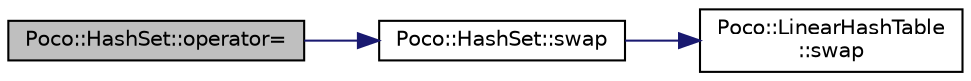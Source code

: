 digraph "Poco::HashSet::operator="
{
 // LATEX_PDF_SIZE
  edge [fontname="Helvetica",fontsize="10",labelfontname="Helvetica",labelfontsize="10"];
  node [fontname="Helvetica",fontsize="10",shape=record];
  rankdir="LR";
  Node1 [label="Poco::HashSet::operator=",height=0.2,width=0.4,color="black", fillcolor="grey75", style="filled", fontcolor="black",tooltip="Assigns another HashSet."];
  Node1 -> Node2 [color="midnightblue",fontsize="10",style="solid"];
  Node2 [label="Poco::HashSet::swap",height=0.2,width=0.4,color="black", fillcolor="white", style="filled",URL="$classPoco_1_1HashSet.html#a98097b310fa0c310e60ae3054e1351d4",tooltip="Swaps the HashSet with another one."];
  Node2 -> Node3 [color="midnightblue",fontsize="10",style="solid"];
  Node3 [label="Poco::LinearHashTable\l::swap",height=0.2,width=0.4,color="black", fillcolor="white", style="filled",URL="$classPoco_1_1LinearHashTable.html#a8edf2b3a0b0afa5b2f8a239a0ef0b9f6",tooltip="Swaps the LinearHashTable with another one."];
}
